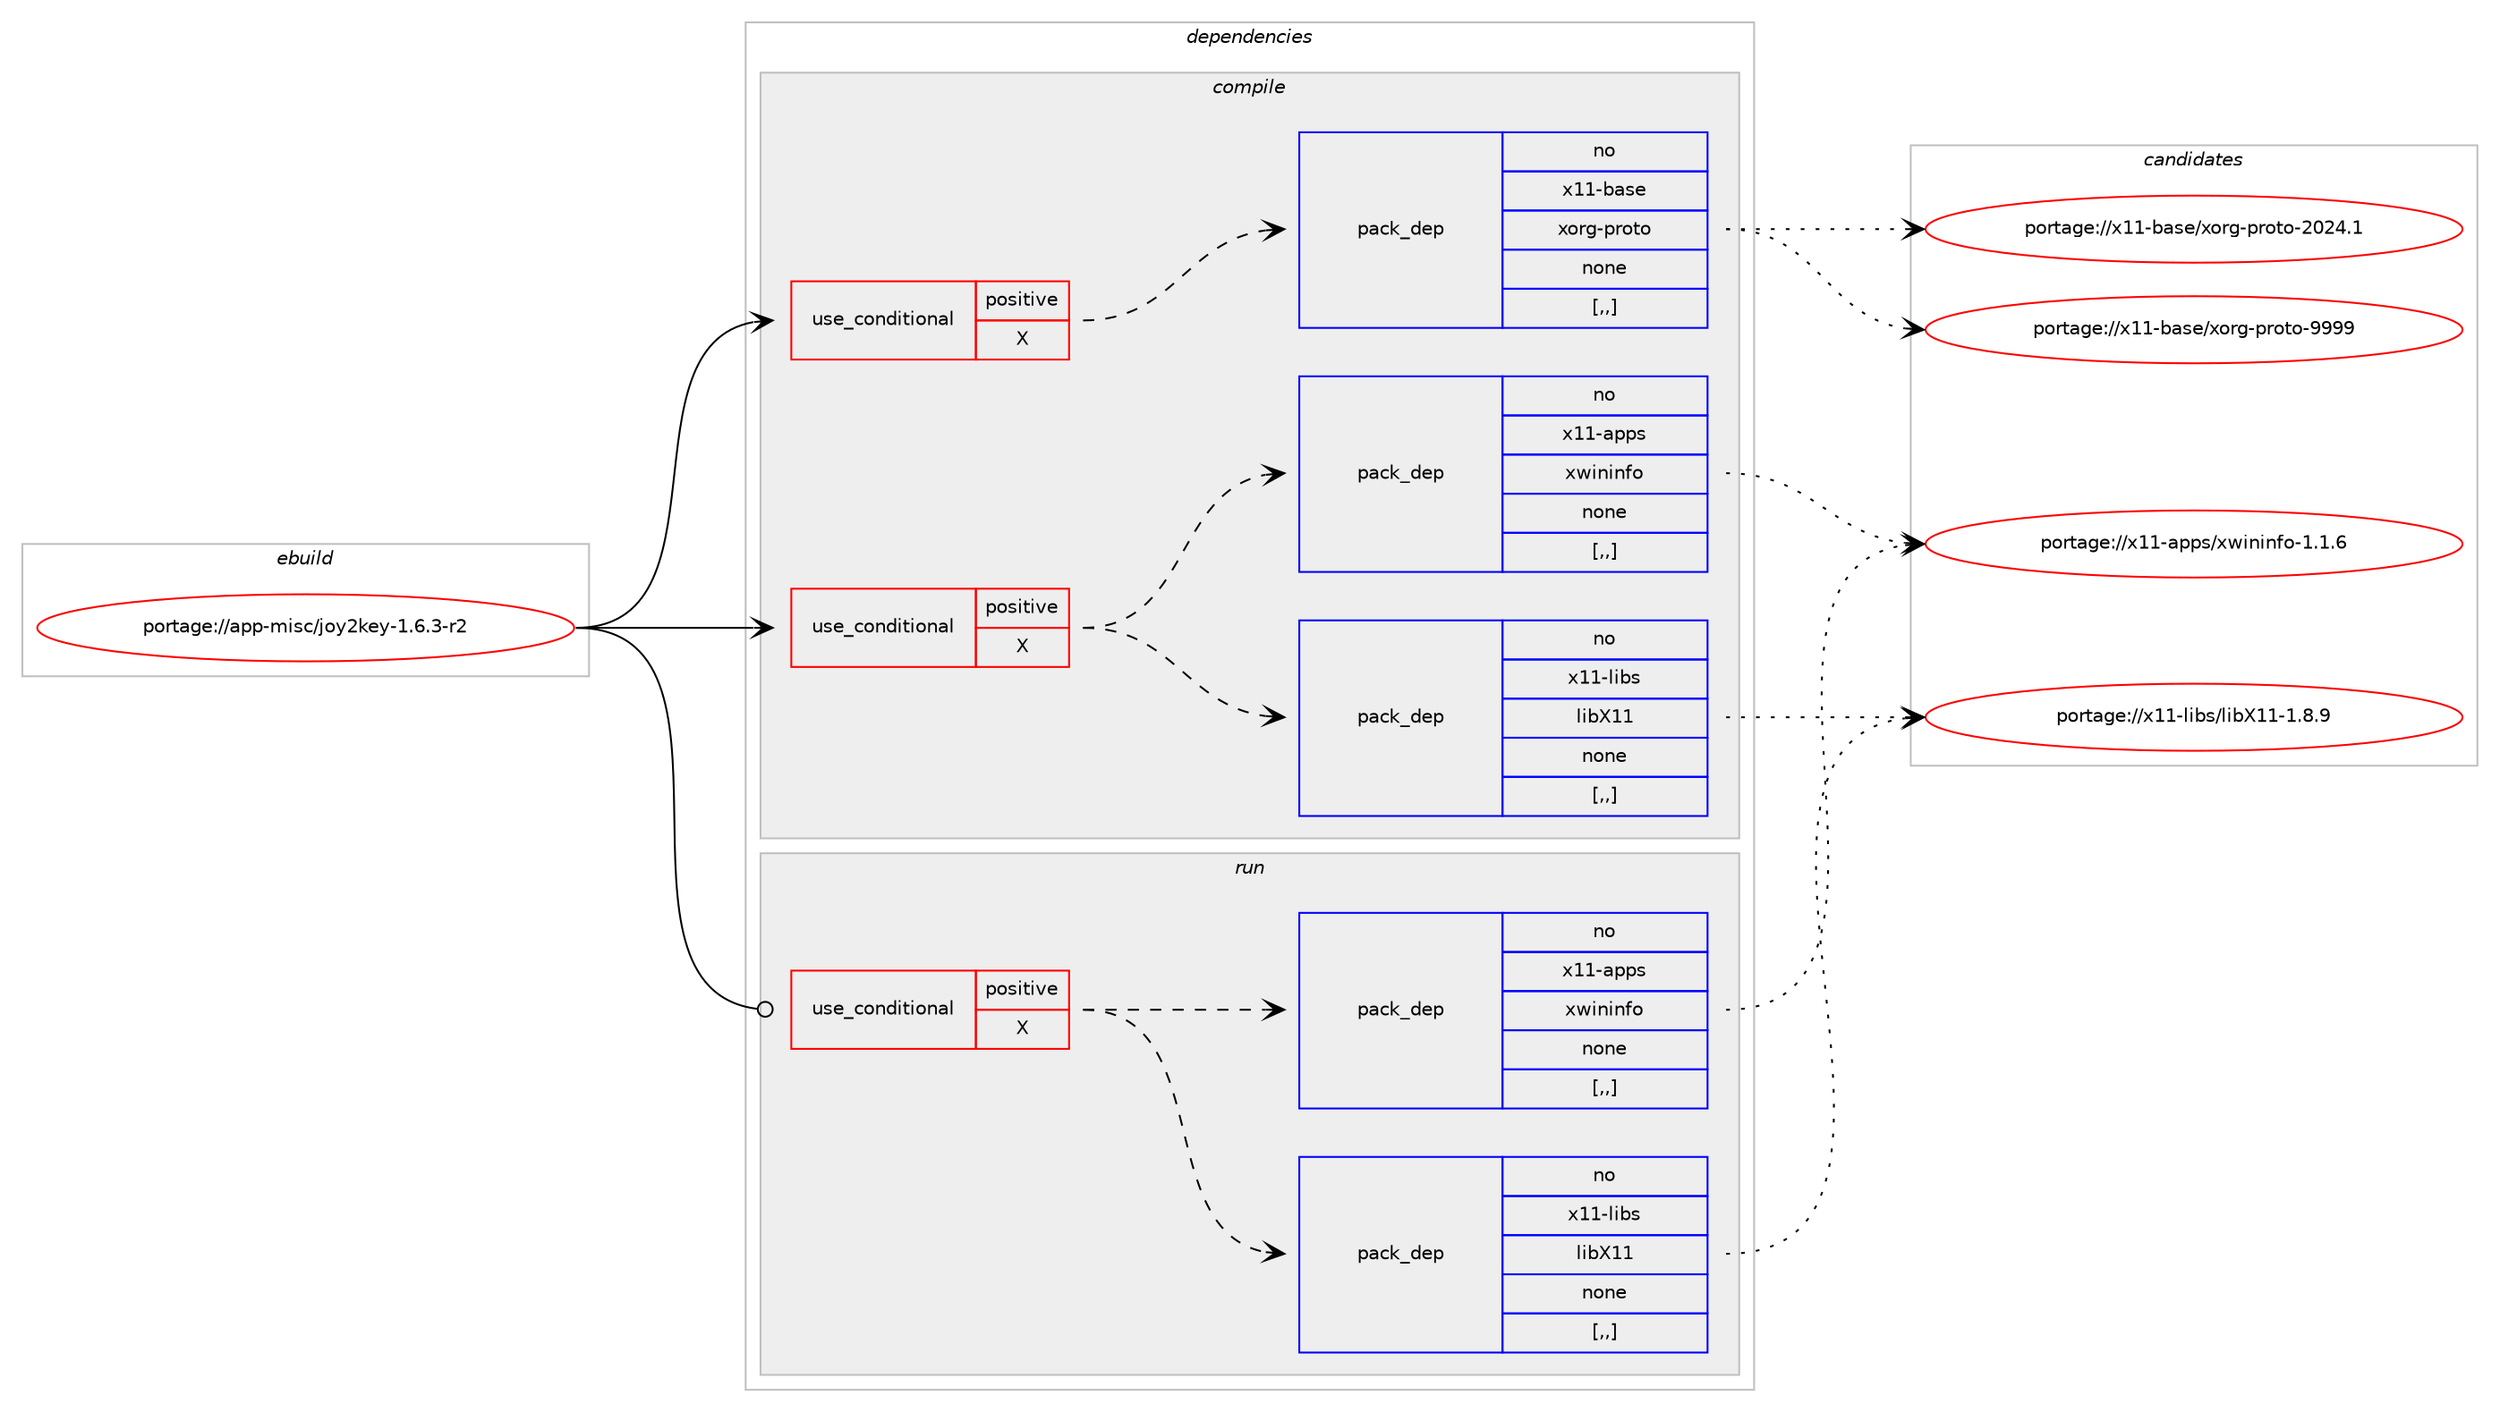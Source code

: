 digraph prolog {

# *************
# Graph options
# *************

newrank=true;
concentrate=true;
compound=true;
graph [rankdir=LR,fontname=Helvetica,fontsize=10,ranksep=1.5];#, ranksep=2.5, nodesep=0.2];
edge  [arrowhead=vee];
node  [fontname=Helvetica,fontsize=10];

# **********
# The ebuild
# **********

subgraph cluster_leftcol {
color=gray;
rank=same;
label=<<i>ebuild</i>>;
id [label="portage://app-misc/joy2key-1.6.3-r2", color=red, width=4, href="../app-misc/joy2key-1.6.3-r2.svg"];
}

# ****************
# The dependencies
# ****************

subgraph cluster_midcol {
color=gray;
label=<<i>dependencies</i>>;
subgraph cluster_compile {
fillcolor="#eeeeee";
style=filled;
label=<<i>compile</i>>;
subgraph cond11664 {
dependency40434 [label=<<TABLE BORDER="0" CELLBORDER="1" CELLSPACING="0" CELLPADDING="4"><TR><TD ROWSPAN="3" CELLPADDING="10">use_conditional</TD></TR><TR><TD>positive</TD></TR><TR><TD>X</TD></TR></TABLE>>, shape=none, color=red];
subgraph pack28402 {
dependency40435 [label=<<TABLE BORDER="0" CELLBORDER="1" CELLSPACING="0" CELLPADDING="4" WIDTH="220"><TR><TD ROWSPAN="6" CELLPADDING="30">pack_dep</TD></TR><TR><TD WIDTH="110">no</TD></TR><TR><TD>x11-base</TD></TR><TR><TD>xorg-proto</TD></TR><TR><TD>none</TD></TR><TR><TD>[,,]</TD></TR></TABLE>>, shape=none, color=blue];
}
dependency40434:e -> dependency40435:w [weight=20,style="dashed",arrowhead="vee"];
}
id:e -> dependency40434:w [weight=20,style="solid",arrowhead="vee"];
subgraph cond11665 {
dependency40436 [label=<<TABLE BORDER="0" CELLBORDER="1" CELLSPACING="0" CELLPADDING="4"><TR><TD ROWSPAN="3" CELLPADDING="10">use_conditional</TD></TR><TR><TD>positive</TD></TR><TR><TD>X</TD></TR></TABLE>>, shape=none, color=red];
subgraph pack28403 {
dependency40437 [label=<<TABLE BORDER="0" CELLBORDER="1" CELLSPACING="0" CELLPADDING="4" WIDTH="220"><TR><TD ROWSPAN="6" CELLPADDING="30">pack_dep</TD></TR><TR><TD WIDTH="110">no</TD></TR><TR><TD>x11-libs</TD></TR><TR><TD>libX11</TD></TR><TR><TD>none</TD></TR><TR><TD>[,,]</TD></TR></TABLE>>, shape=none, color=blue];
}
dependency40436:e -> dependency40437:w [weight=20,style="dashed",arrowhead="vee"];
subgraph pack28404 {
dependency40438 [label=<<TABLE BORDER="0" CELLBORDER="1" CELLSPACING="0" CELLPADDING="4" WIDTH="220"><TR><TD ROWSPAN="6" CELLPADDING="30">pack_dep</TD></TR><TR><TD WIDTH="110">no</TD></TR><TR><TD>x11-apps</TD></TR><TR><TD>xwininfo</TD></TR><TR><TD>none</TD></TR><TR><TD>[,,]</TD></TR></TABLE>>, shape=none, color=blue];
}
dependency40436:e -> dependency40438:w [weight=20,style="dashed",arrowhead="vee"];
}
id:e -> dependency40436:w [weight=20,style="solid",arrowhead="vee"];
}
subgraph cluster_compileandrun {
fillcolor="#eeeeee";
style=filled;
label=<<i>compile and run</i>>;
}
subgraph cluster_run {
fillcolor="#eeeeee";
style=filled;
label=<<i>run</i>>;
subgraph cond11666 {
dependency40439 [label=<<TABLE BORDER="0" CELLBORDER="1" CELLSPACING="0" CELLPADDING="4"><TR><TD ROWSPAN="3" CELLPADDING="10">use_conditional</TD></TR><TR><TD>positive</TD></TR><TR><TD>X</TD></TR></TABLE>>, shape=none, color=red];
subgraph pack28405 {
dependency40440 [label=<<TABLE BORDER="0" CELLBORDER="1" CELLSPACING="0" CELLPADDING="4" WIDTH="220"><TR><TD ROWSPAN="6" CELLPADDING="30">pack_dep</TD></TR><TR><TD WIDTH="110">no</TD></TR><TR><TD>x11-libs</TD></TR><TR><TD>libX11</TD></TR><TR><TD>none</TD></TR><TR><TD>[,,]</TD></TR></TABLE>>, shape=none, color=blue];
}
dependency40439:e -> dependency40440:w [weight=20,style="dashed",arrowhead="vee"];
subgraph pack28406 {
dependency40441 [label=<<TABLE BORDER="0" CELLBORDER="1" CELLSPACING="0" CELLPADDING="4" WIDTH="220"><TR><TD ROWSPAN="6" CELLPADDING="30">pack_dep</TD></TR><TR><TD WIDTH="110">no</TD></TR><TR><TD>x11-apps</TD></TR><TR><TD>xwininfo</TD></TR><TR><TD>none</TD></TR><TR><TD>[,,]</TD></TR></TABLE>>, shape=none, color=blue];
}
dependency40439:e -> dependency40441:w [weight=20,style="dashed",arrowhead="vee"];
}
id:e -> dependency40439:w [weight=20,style="solid",arrowhead="odot"];
}
}

# **************
# The candidates
# **************

subgraph cluster_choices {
rank=same;
color=gray;
label=<<i>candidates</i>>;

subgraph choice28402 {
color=black;
nodesep=1;
choice1204949459897115101471201111141034511211411111611145504850524649 [label="portage://x11-base/xorg-proto-2024.1", color=red, width=4,href="../x11-base/xorg-proto-2024.1.svg"];
choice120494945989711510147120111114103451121141111161114557575757 [label="portage://x11-base/xorg-proto-9999", color=red, width=4,href="../x11-base/xorg-proto-9999.svg"];
dependency40435:e -> choice1204949459897115101471201111141034511211411111611145504850524649:w [style=dotted,weight="100"];
dependency40435:e -> choice120494945989711510147120111114103451121141111161114557575757:w [style=dotted,weight="100"];
}
subgraph choice28403 {
color=black;
nodesep=1;
choice120494945108105981154710810598884949454946564657 [label="portage://x11-libs/libX11-1.8.9", color=red, width=4,href="../x11-libs/libX11-1.8.9.svg"];
dependency40437:e -> choice120494945108105981154710810598884949454946564657:w [style=dotted,weight="100"];
}
subgraph choice28404 {
color=black;
nodesep=1;
choice1204949459711211211547120119105110105110102111454946494654 [label="portage://x11-apps/xwininfo-1.1.6", color=red, width=4,href="../x11-apps/xwininfo-1.1.6.svg"];
dependency40438:e -> choice1204949459711211211547120119105110105110102111454946494654:w [style=dotted,weight="100"];
}
subgraph choice28405 {
color=black;
nodesep=1;
choice120494945108105981154710810598884949454946564657 [label="portage://x11-libs/libX11-1.8.9", color=red, width=4,href="../x11-libs/libX11-1.8.9.svg"];
dependency40440:e -> choice120494945108105981154710810598884949454946564657:w [style=dotted,weight="100"];
}
subgraph choice28406 {
color=black;
nodesep=1;
choice1204949459711211211547120119105110105110102111454946494654 [label="portage://x11-apps/xwininfo-1.1.6", color=red, width=4,href="../x11-apps/xwininfo-1.1.6.svg"];
dependency40441:e -> choice1204949459711211211547120119105110105110102111454946494654:w [style=dotted,weight="100"];
}
}

}
